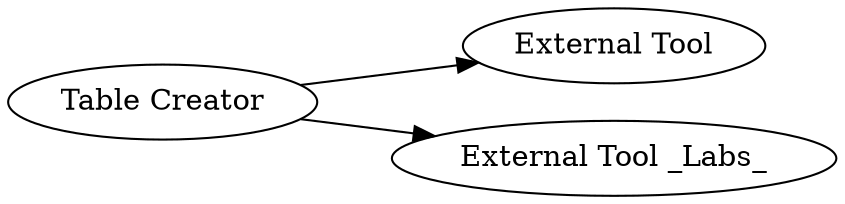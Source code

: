 digraph {
	2146 -> 2144
	2146 -> 2148
	2146 [label="Table Creator"]
	2148 [label="External Tool _Labs_"]
	2144 [label="External Tool"]
	rankdir=LR
}
